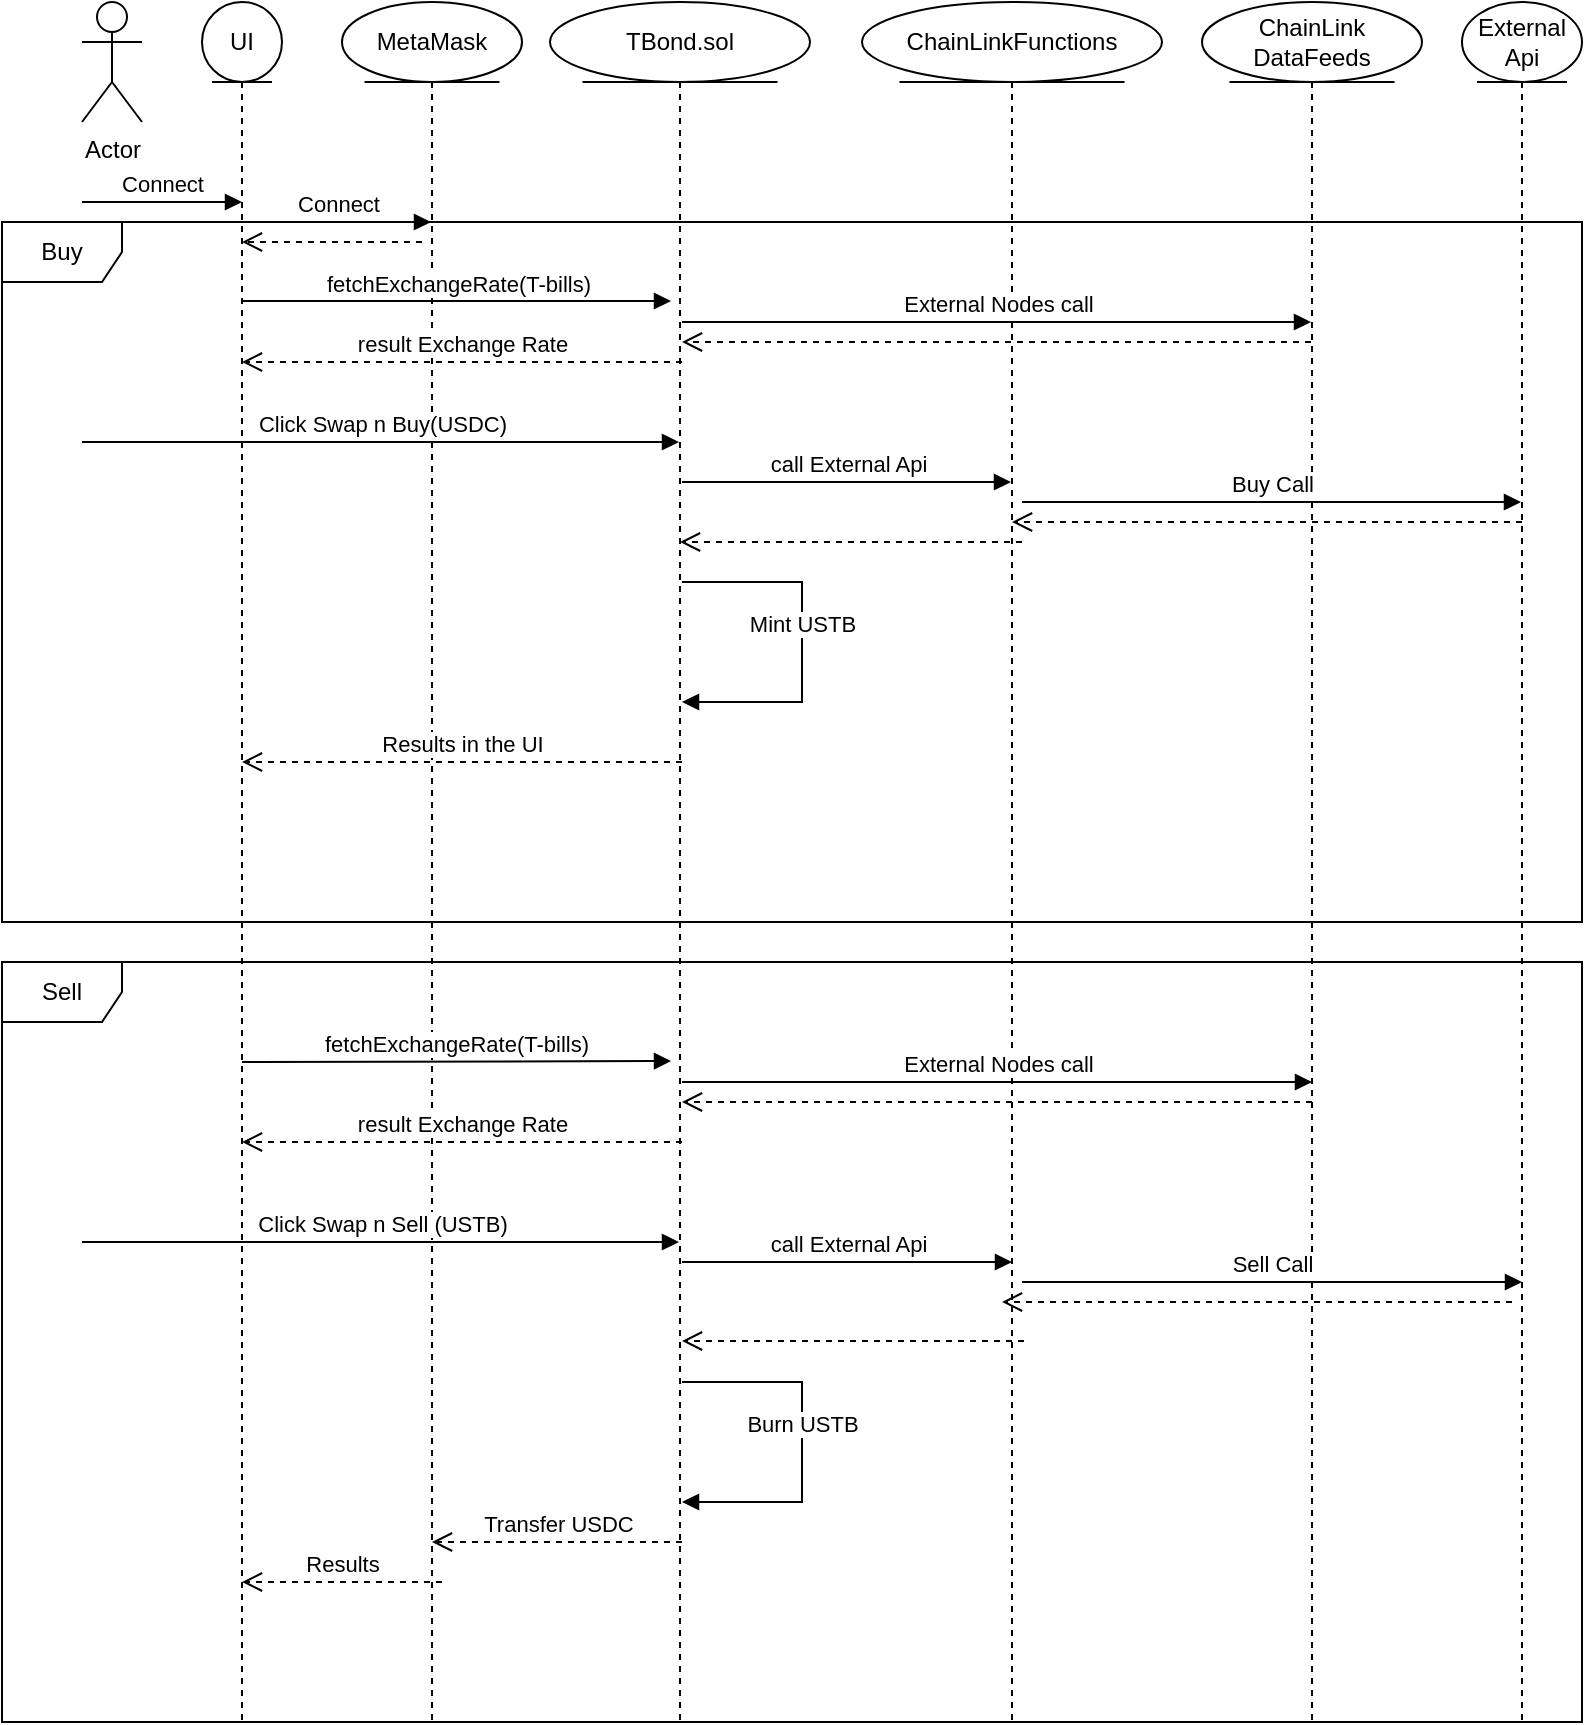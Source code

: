 <mxfile version="24.3.1" type="github">
  <diagram name="Page-1" id="IqXBtlmch41t1Q2g-Cph">
    <mxGraphModel dx="1026" dy="658" grid="1" gridSize="10" guides="1" tooltips="1" connect="1" arrows="1" fold="1" page="1" pageScale="1" pageWidth="827" pageHeight="1169" math="0" shadow="0">
      <root>
        <mxCell id="0" />
        <mxCell id="1" parent="0" />
        <mxCell id="rutlHOTIgdtYic9oYM7y-1" value="Actor" style="shape=umlActor;verticalLabelPosition=bottom;verticalAlign=top;html=1;outlineConnect=0;" parent="1" vertex="1">
          <mxGeometry x="50" y="80" width="30" height="60" as="geometry" />
        </mxCell>
        <mxCell id="rutlHOTIgdtYic9oYM7y-15" value="MetaMask" style="shape=umlLifeline;perimeter=lifelinePerimeter;whiteSpace=wrap;html=1;container=1;dropTarget=0;collapsible=0;recursiveResize=0;outlineConnect=0;portConstraint=eastwest;newEdgeStyle={&quot;curved&quot;:0,&quot;rounded&quot;:0};participant=umlEntity;" parent="1" vertex="1">
          <mxGeometry x="180" y="80" width="90" height="860" as="geometry" />
        </mxCell>
        <mxCell id="rutlHOTIgdtYic9oYM7y-16" value="TBond.sol" style="shape=umlLifeline;perimeter=lifelinePerimeter;whiteSpace=wrap;html=1;container=1;dropTarget=0;collapsible=0;recursiveResize=0;outlineConnect=0;portConstraint=eastwest;newEdgeStyle={&quot;curved&quot;:0,&quot;rounded&quot;:0};participant=umlEntity;" parent="1" vertex="1">
          <mxGeometry x="284" y="80" width="130" height="860" as="geometry" />
        </mxCell>
        <mxCell id="rutlHOTIgdtYic9oYM7y-19" value="Click Swap n Buy(USDC)" style="html=1;verticalAlign=bottom;endArrow=block;curved=0;rounded=0;" parent="1" edge="1">
          <mxGeometry width="80" relative="1" as="geometry">
            <mxPoint x="50" y="300" as="sourcePoint" />
            <mxPoint x="348.5" y="300" as="targetPoint" />
          </mxGeometry>
        </mxCell>
        <mxCell id="rutlHOTIgdtYic9oYM7y-20" value="ChainLinkFunctions" style="shape=umlLifeline;perimeter=lifelinePerimeter;whiteSpace=wrap;html=1;container=1;dropTarget=0;collapsible=0;recursiveResize=0;outlineConnect=0;portConstraint=eastwest;newEdgeStyle={&quot;curved&quot;:0,&quot;rounded&quot;:0};participant=umlEntity;" parent="1" vertex="1">
          <mxGeometry x="440" y="80" width="150" height="860" as="geometry" />
        </mxCell>
        <mxCell id="rutlHOTIgdtYic9oYM7y-21" value="fetchExchangeRate(T-bills)" style="html=1;verticalAlign=bottom;endArrow=block;curved=0;rounded=0;" parent="1" source="rutlHOTIgdtYic9oYM7y-22" edge="1">
          <mxGeometry width="80" relative="1" as="geometry">
            <mxPoint x="180" y="229.5" as="sourcePoint" />
            <mxPoint x="344.5" y="229.5" as="targetPoint" />
          </mxGeometry>
        </mxCell>
        <mxCell id="rutlHOTIgdtYic9oYM7y-22" value="UI" style="shape=umlLifeline;perimeter=lifelinePerimeter;whiteSpace=wrap;html=1;container=1;dropTarget=0;collapsible=0;recursiveResize=0;outlineConnect=0;portConstraint=eastwest;newEdgeStyle={&quot;curved&quot;:0,&quot;rounded&quot;:0};participant=umlEntity;" parent="1" vertex="1">
          <mxGeometry x="110" y="80" width="40" height="860" as="geometry" />
        </mxCell>
        <mxCell id="rutlHOTIgdtYic9oYM7y-23" value="Connect" style="html=1;verticalAlign=bottom;endArrow=block;curved=0;rounded=0;" parent="1" edge="1">
          <mxGeometry width="80" relative="1" as="geometry">
            <mxPoint x="50" y="180" as="sourcePoint" />
            <mxPoint x="130" y="180" as="targetPoint" />
          </mxGeometry>
        </mxCell>
        <mxCell id="rutlHOTIgdtYic9oYM7y-24" value="Connect" style="html=1;verticalAlign=bottom;endArrow=block;curved=0;rounded=0;" parent="1" target="rutlHOTIgdtYic9oYM7y-15" edge="1">
          <mxGeometry width="80" relative="1" as="geometry">
            <mxPoint x="130" y="190" as="sourcePoint" />
            <mxPoint x="210" y="190" as="targetPoint" />
          </mxGeometry>
        </mxCell>
        <mxCell id="rutlHOTIgdtYic9oYM7y-26" value="" style="html=1;verticalAlign=bottom;endArrow=open;dashed=1;endSize=8;curved=0;rounded=0;" parent="1" target="rutlHOTIgdtYic9oYM7y-22" edge="1">
          <mxGeometry relative="1" as="geometry">
            <mxPoint x="220" y="200" as="sourcePoint" />
            <mxPoint x="140" y="200" as="targetPoint" />
          </mxGeometry>
        </mxCell>
        <mxCell id="rutlHOTIgdtYic9oYM7y-27" value="External Nodes call" style="html=1;verticalAlign=bottom;endArrow=block;curved=0;rounded=0;" parent="1" target="rutlHOTIgdtYic9oYM7y-30" edge="1">
          <mxGeometry width="80" relative="1" as="geometry">
            <mxPoint x="350" y="240" as="sourcePoint" />
            <mxPoint x="430" y="240" as="targetPoint" />
          </mxGeometry>
        </mxCell>
        <mxCell id="rutlHOTIgdtYic9oYM7y-28" value="" style="html=1;verticalAlign=bottom;endArrow=open;dashed=1;endSize=8;curved=0;rounded=0;" parent="1" source="rutlHOTIgdtYic9oYM7y-30" edge="1">
          <mxGeometry relative="1" as="geometry">
            <mxPoint x="510" y="250" as="sourcePoint" />
            <mxPoint x="350" y="250" as="targetPoint" />
          </mxGeometry>
        </mxCell>
        <mxCell id="rutlHOTIgdtYic9oYM7y-29" value="result Exchange Rate" style="html=1;verticalAlign=bottom;endArrow=open;dashed=1;endSize=8;curved=0;rounded=0;" parent="1" target="rutlHOTIgdtYic9oYM7y-22" edge="1">
          <mxGeometry relative="1" as="geometry">
            <mxPoint x="350" y="260" as="sourcePoint" />
            <mxPoint x="270" y="260" as="targetPoint" />
          </mxGeometry>
        </mxCell>
        <mxCell id="rutlHOTIgdtYic9oYM7y-30" value="ChainLink DataFeeds" style="shape=umlLifeline;perimeter=lifelinePerimeter;whiteSpace=wrap;html=1;container=1;dropTarget=0;collapsible=0;recursiveResize=0;outlineConnect=0;portConstraint=eastwest;newEdgeStyle={&quot;curved&quot;:0,&quot;rounded&quot;:0};participant=umlEntity;" parent="1" vertex="1">
          <mxGeometry x="610" y="80" width="110" height="860" as="geometry" />
        </mxCell>
        <mxCell id="rutlHOTIgdtYic9oYM7y-31" value="External Api" style="shape=umlLifeline;perimeter=lifelinePerimeter;whiteSpace=wrap;html=1;container=1;dropTarget=0;collapsible=0;recursiveResize=0;outlineConnect=0;portConstraint=eastwest;newEdgeStyle={&quot;curved&quot;:0,&quot;rounded&quot;:0};participant=umlEntity;" parent="1" vertex="1">
          <mxGeometry x="740" y="80" width="60" height="860" as="geometry" />
        </mxCell>
        <mxCell id="rutlHOTIgdtYic9oYM7y-32" value="call External Api" style="html=1;verticalAlign=bottom;endArrow=block;curved=0;rounded=0;" parent="1" target="rutlHOTIgdtYic9oYM7y-20" edge="1">
          <mxGeometry width="80" relative="1" as="geometry">
            <mxPoint x="350" y="320" as="sourcePoint" />
            <mxPoint x="430" y="320" as="targetPoint" />
          </mxGeometry>
        </mxCell>
        <mxCell id="rutlHOTIgdtYic9oYM7y-33" value="Buy Call" style="html=1;verticalAlign=bottom;endArrow=block;curved=0;rounded=0;" parent="1" target="rutlHOTIgdtYic9oYM7y-31" edge="1">
          <mxGeometry width="80" relative="1" as="geometry">
            <mxPoint x="520" y="330" as="sourcePoint" />
            <mxPoint x="600" y="330" as="targetPoint" />
          </mxGeometry>
        </mxCell>
        <mxCell id="rutlHOTIgdtYic9oYM7y-34" value="" style="html=1;verticalAlign=bottom;endArrow=open;dashed=1;endSize=8;curved=0;rounded=0;" parent="1" target="rutlHOTIgdtYic9oYM7y-20" edge="1">
          <mxGeometry relative="1" as="geometry">
            <mxPoint x="770" y="340" as="sourcePoint" />
            <mxPoint x="690" y="340" as="targetPoint" />
          </mxGeometry>
        </mxCell>
        <mxCell id="rutlHOTIgdtYic9oYM7y-35" value="" style="html=1;verticalAlign=bottom;endArrow=open;dashed=1;endSize=8;curved=0;rounded=0;" parent="1" target="rutlHOTIgdtYic9oYM7y-16" edge="1">
          <mxGeometry relative="1" as="geometry">
            <mxPoint x="520" y="350" as="sourcePoint" />
            <mxPoint x="440" y="350" as="targetPoint" />
          </mxGeometry>
        </mxCell>
        <mxCell id="rutlHOTIgdtYic9oYM7y-38" value="Mint USTB" style="html=1;verticalAlign=bottom;endArrow=block;curved=0;rounded=0;" parent="1" edge="1">
          <mxGeometry width="80" relative="1" as="geometry">
            <mxPoint x="350" y="370" as="sourcePoint" />
            <mxPoint x="350" y="430" as="targetPoint" />
            <Array as="points">
              <mxPoint x="410" y="370" />
              <mxPoint x="410" y="430" />
            </Array>
            <mxPoint as="offset" />
          </mxGeometry>
        </mxCell>
        <mxCell id="rutlHOTIgdtYic9oYM7y-39" value="Results in the UI" style="html=1;verticalAlign=bottom;endArrow=open;dashed=1;endSize=8;curved=0;rounded=0;" parent="1" target="rutlHOTIgdtYic9oYM7y-22" edge="1">
          <mxGeometry relative="1" as="geometry">
            <mxPoint x="350" y="460" as="sourcePoint" />
            <mxPoint x="270" y="460" as="targetPoint" />
          </mxGeometry>
        </mxCell>
        <mxCell id="rutlHOTIgdtYic9oYM7y-42" value="Buy" style="shape=umlFrame;whiteSpace=wrap;html=1;pointerEvents=0;" parent="1" vertex="1">
          <mxGeometry x="10" y="190" width="790" height="350" as="geometry" />
        </mxCell>
        <mxCell id="rutlHOTIgdtYic9oYM7y-43" value="Sell" style="shape=umlFrame;whiteSpace=wrap;html=1;pointerEvents=0;" parent="1" vertex="1">
          <mxGeometry x="10" y="560" width="790" height="380" as="geometry" />
        </mxCell>
        <mxCell id="rutlHOTIgdtYic9oYM7y-44" value="fetchExchangeRate(T-bills)" style="html=1;verticalAlign=bottom;endArrow=block;curved=0;rounded=0;" parent="1" edge="1">
          <mxGeometry width="80" relative="1" as="geometry">
            <mxPoint x="130" y="610" as="sourcePoint" />
            <mxPoint x="344.5" y="609.5" as="targetPoint" />
          </mxGeometry>
        </mxCell>
        <mxCell id="rutlHOTIgdtYic9oYM7y-47" value="External Nodes call" style="html=1;verticalAlign=bottom;endArrow=block;curved=0;rounded=0;" parent="1" edge="1">
          <mxGeometry width="80" relative="1" as="geometry">
            <mxPoint x="350" y="620" as="sourcePoint" />
            <mxPoint x="665" y="620" as="targetPoint" />
          </mxGeometry>
        </mxCell>
        <mxCell id="rutlHOTIgdtYic9oYM7y-48" value="" style="html=1;verticalAlign=bottom;endArrow=open;dashed=1;endSize=8;curved=0;rounded=0;" parent="1" edge="1">
          <mxGeometry relative="1" as="geometry">
            <mxPoint x="665" y="630" as="sourcePoint" />
            <mxPoint x="350" y="630" as="targetPoint" />
          </mxGeometry>
        </mxCell>
        <mxCell id="rutlHOTIgdtYic9oYM7y-49" value="result Exchange Rate" style="html=1;verticalAlign=bottom;endArrow=open;dashed=1;endSize=8;curved=0;rounded=0;" parent="1" edge="1">
          <mxGeometry relative="1" as="geometry">
            <mxPoint x="350" y="650" as="sourcePoint" />
            <mxPoint x="130" y="650" as="targetPoint" />
          </mxGeometry>
        </mxCell>
        <mxCell id="rutlHOTIgdtYic9oYM7y-50" value="Click Swap n Sell (USTB)" style="html=1;verticalAlign=bottom;endArrow=block;curved=0;rounded=0;" parent="1" edge="1">
          <mxGeometry width="80" relative="1" as="geometry">
            <mxPoint x="50" y="700" as="sourcePoint" />
            <mxPoint x="348.5" y="700" as="targetPoint" />
          </mxGeometry>
        </mxCell>
        <mxCell id="rutlHOTIgdtYic9oYM7y-52" value="call External Api" style="html=1;verticalAlign=bottom;endArrow=block;curved=0;rounded=0;" parent="1" edge="1">
          <mxGeometry width="80" relative="1" as="geometry">
            <mxPoint x="350" y="710" as="sourcePoint" />
            <mxPoint x="515" y="710" as="targetPoint" />
          </mxGeometry>
        </mxCell>
        <mxCell id="rutlHOTIgdtYic9oYM7y-53" value="Sell Call" style="html=1;verticalAlign=bottom;endArrow=block;curved=0;rounded=0;" parent="1" edge="1">
          <mxGeometry width="80" relative="1" as="geometry">
            <mxPoint x="520" y="720" as="sourcePoint" />
            <mxPoint x="770" y="720" as="targetPoint" />
          </mxGeometry>
        </mxCell>
        <mxCell id="rutlHOTIgdtYic9oYM7y-54" value="" style="html=1;verticalAlign=bottom;endArrow=open;dashed=1;endSize=8;curved=0;rounded=0;" parent="1" edge="1">
          <mxGeometry relative="1" as="geometry">
            <mxPoint x="765" y="730" as="sourcePoint" />
            <mxPoint x="510" y="730" as="targetPoint" />
          </mxGeometry>
        </mxCell>
        <mxCell id="rutlHOTIgdtYic9oYM7y-55" value="" style="html=1;verticalAlign=bottom;endArrow=open;dashed=1;endSize=8;curved=0;rounded=0;" parent="1" edge="1">
          <mxGeometry relative="1" as="geometry">
            <mxPoint x="521" y="749.5" as="sourcePoint" />
            <mxPoint x="350" y="749.5" as="targetPoint" />
          </mxGeometry>
        </mxCell>
        <mxCell id="rutlHOTIgdtYic9oYM7y-56" value="Burn USTB" style="html=1;verticalAlign=bottom;endArrow=block;curved=0;rounded=0;" parent="1" edge="1">
          <mxGeometry width="80" relative="1" as="geometry">
            <mxPoint x="350" y="770" as="sourcePoint" />
            <mxPoint x="350" y="830" as="targetPoint" />
            <Array as="points">
              <mxPoint x="410" y="770" />
              <mxPoint x="410" y="830" />
            </Array>
            <mxPoint as="offset" />
          </mxGeometry>
        </mxCell>
        <mxCell id="rutlHOTIgdtYic9oYM7y-58" value="Transfer USDC" style="html=1;verticalAlign=bottom;endArrow=open;dashed=1;endSize=8;curved=0;rounded=0;" parent="1" target="rutlHOTIgdtYic9oYM7y-15" edge="1">
          <mxGeometry relative="1" as="geometry">
            <mxPoint x="350" y="850" as="sourcePoint" />
            <mxPoint x="270" y="850" as="targetPoint" />
          </mxGeometry>
        </mxCell>
        <mxCell id="rutlHOTIgdtYic9oYM7y-59" value="Results" style="html=1;verticalAlign=bottom;endArrow=open;dashed=1;endSize=8;curved=0;rounded=0;" parent="1" target="rutlHOTIgdtYic9oYM7y-22" edge="1">
          <mxGeometry relative="1" as="geometry">
            <mxPoint x="230" y="870" as="sourcePoint" />
            <mxPoint x="150" y="870" as="targetPoint" />
          </mxGeometry>
        </mxCell>
      </root>
    </mxGraphModel>
  </diagram>
</mxfile>
